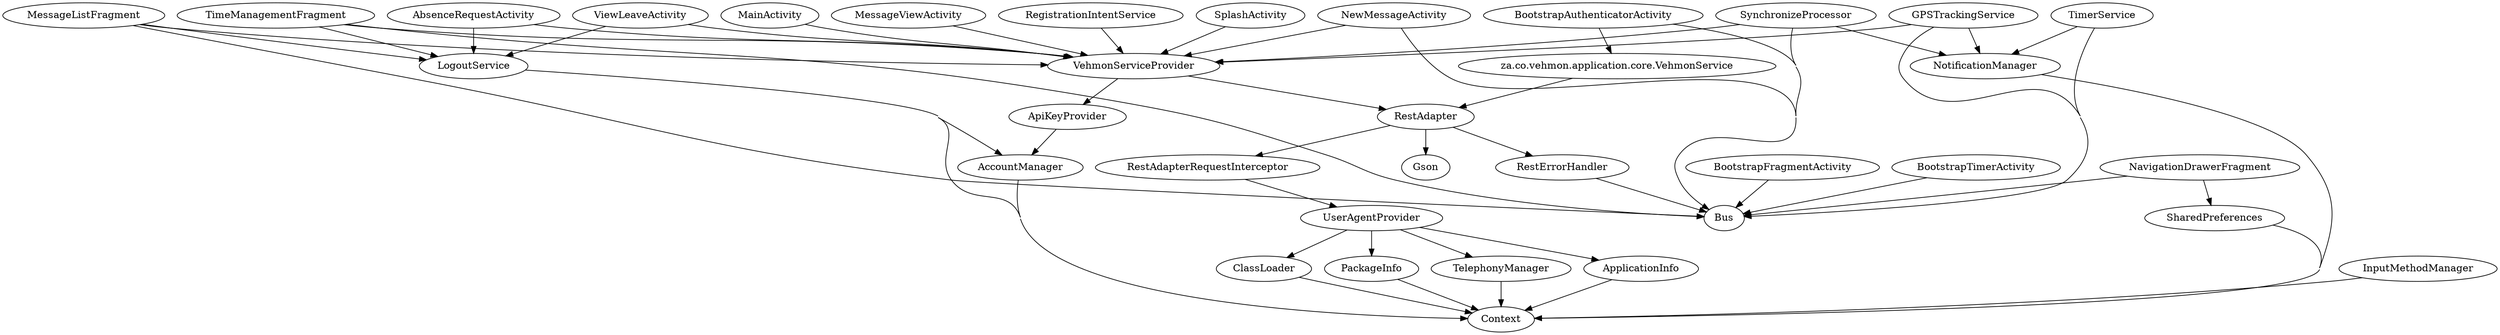 digraph G1 {
  concentrate = true;
  AbsenceRequestActivity -> LogoutService;
  AbsenceRequestActivity -> VehmonServiceProvider;
  AccountManager -> Context;
  ApiKeyProvider -> AccountManager;
  ApplicationInfo -> Context;
  BootstrapAuthenticatorActivity -> Bus;
  n2 [label="za.co.vehmon.application.core.VehmonService"];
  BootstrapAuthenticatorActivity -> n2;
  BootstrapFragmentActivity -> Bus;
  BootstrapTimerActivity -> Bus;
  ClassLoader -> Context;
  GPSTrackingService -> NotificationManager;
  GPSTrackingService -> VehmonServiceProvider;
  GPSTrackingService -> Bus;
  InputMethodManager -> Context;
  LogoutService -> AccountManager;
  LogoutService -> Context;
  MainActivity -> VehmonServiceProvider;
  MessageListFragment -> LogoutService;
  MessageListFragment -> Bus;
  MessageListFragment -> VehmonServiceProvider;
  MessageViewActivity -> VehmonServiceProvider;
  NavigationDrawerFragment -> SharedPreferences;
  NavigationDrawerFragment -> Bus;
  NewMessageActivity -> Bus;
  NewMessageActivity -> VehmonServiceProvider;
  NotificationManager -> Context;
  PackageInfo -> Context;
  RegistrationIntentService -> VehmonServiceProvider;
  RestAdapter -> RestErrorHandler;
  RestAdapter -> Gson;
  RestAdapter -> RestAdapterRequestInterceptor;
  RestAdapterRequestInterceptor -> UserAgentProvider;
  RestErrorHandler -> Bus;
  SharedPreferences -> Context;
  SplashActivity -> VehmonServiceProvider;
  SynchronizeProcessor -> NotificationManager;
  SynchronizeProcessor -> VehmonServiceProvider;
  SynchronizeProcessor -> Bus;
  TelephonyManager -> Context;
  TimeManagementFragment -> LogoutService;
  TimeManagementFragment -> Bus;
  TimeManagementFragment -> VehmonServiceProvider;
  TimerService -> NotificationManager;
  TimerService -> Bus;
  UserAgentProvider -> ApplicationInfo;
  UserAgentProvider -> TelephonyManager;
  UserAgentProvider -> PackageInfo;
  UserAgentProvider -> ClassLoader;
  VehmonServiceProvider -> RestAdapter;
  VehmonServiceProvider -> ApiKeyProvider;
  ViewLeaveActivity -> LogoutService;
  ViewLeaveActivity -> VehmonServiceProvider;
  n2 -> RestAdapter;
}
